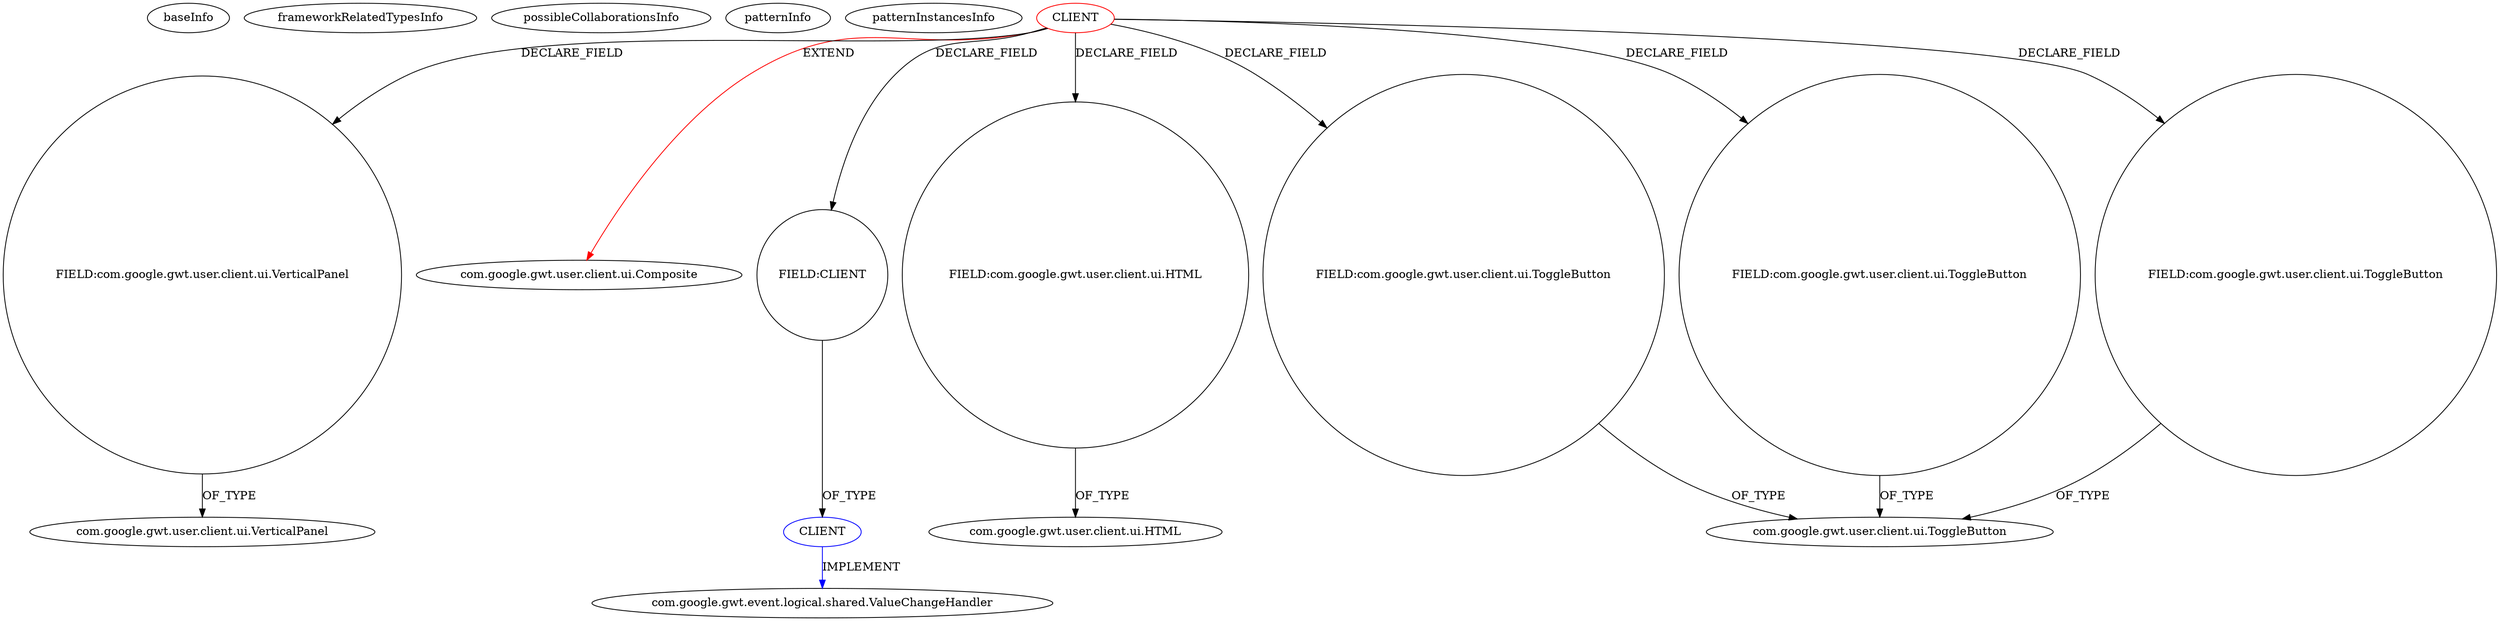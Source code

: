 digraph {
baseInfo[graphId=906,category="pattern",isAnonymous=false,possibleRelation=true]
frameworkRelatedTypesInfo[0="com.google.gwt.user.client.ui.Composite"]
possibleCollaborationsInfo[0="906~FIELD_TYPE_DECLARATION-~com.google.gwt.user.client.ui.Composite ~com.google.gwt.event.logical.shared.ValueChangeHandler ~false~false"]
patternInfo[frequency=2.0,patternRootClient=0]
patternInstancesInfo[0="daonb-obudget~/daonb-obudget/obudget-master/src/client/src/org/obudget/client/TimeLineCharter.java~TimeLineCharter~1143",1="daonb-obudget~/daonb-obudget/obudget-master/src/client/src/org/obudget/client/PieCharter.java~PieCharter~1165"]
13[label="FIELD:com.google.gwt.user.client.ui.ToggleButton",vertexType="FIELD_DECLARATION",isFrameworkType=false,shape=circle]
12[label="com.google.gwt.user.client.ui.ToggleButton",vertexType="FRAMEWORK_CLASS_TYPE",isFrameworkType=false]
0[label="CLIENT",vertexType="ROOT_CLIENT_CLASS_DECLARATION",isFrameworkType=false,color=red]
1[label="com.google.gwt.user.client.ui.Composite",vertexType="FRAMEWORK_CLASS_TYPE",isFrameworkType=false]
27[label="FIELD:com.google.gwt.user.client.ui.VerticalPanel",vertexType="FIELD_DECLARATION",isFrameworkType=false,shape=circle]
2[label="FIELD:CLIENT",vertexType="FIELD_DECLARATION",isFrameworkType=false,shape=circle]
28[label="com.google.gwt.user.client.ui.VerticalPanel",vertexType="FRAMEWORK_CLASS_TYPE",isFrameworkType=false]
31[label="FIELD:com.google.gwt.user.client.ui.HTML",vertexType="FIELD_DECLARATION",isFrameworkType=false,shape=circle]
32[label="com.google.gwt.user.client.ui.HTML",vertexType="FRAMEWORK_CLASS_TYPE",isFrameworkType=false]
21[label="FIELD:com.google.gwt.user.client.ui.ToggleButton",vertexType="FIELD_DECLARATION",isFrameworkType=false,shape=circle]
11[label="FIELD:com.google.gwt.user.client.ui.ToggleButton",vertexType="FIELD_DECLARATION",isFrameworkType=false,shape=circle]
3[label="CLIENT",vertexType="REFERENCE_CLIENT_CLASS_DECLARATION",isFrameworkType=false,color=blue]
4[label="com.google.gwt.event.logical.shared.ValueChangeHandler",vertexType="FRAMEWORK_INTERFACE_TYPE",isFrameworkType=false]
0->1[label="EXTEND",color=red]
2->3[label="OF_TYPE"]
0->27[label="DECLARE_FIELD"]
3->4[label="IMPLEMENT",color=blue]
0->31[label="DECLARE_FIELD"]
0->11[label="DECLARE_FIELD"]
0->21[label="DECLARE_FIELD"]
31->32[label="OF_TYPE"]
11->12[label="OF_TYPE"]
27->28[label="OF_TYPE"]
21->12[label="OF_TYPE"]
13->12[label="OF_TYPE"]
0->13[label="DECLARE_FIELD"]
0->2[label="DECLARE_FIELD"]
}
